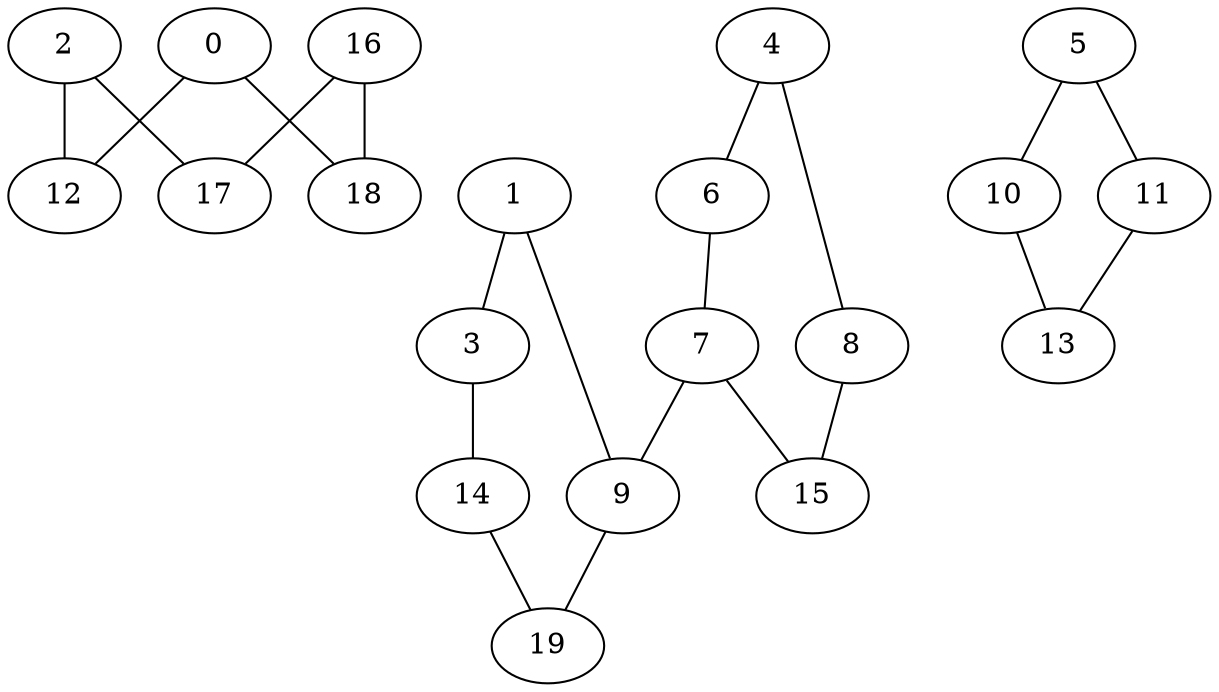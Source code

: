 graph "sampletest150-mod4_image5.bmp" {
	0	 [type=corner,
		x=450,
		y=545];
	12	 [type=corner,
		x=87,
		y=532];
	0 -- 12	 [angle0=".04",
		frequency=1,
		type0=line];
	18	 [type=corner,
		x=455,
		y=229];
	0 -- 18	 [angle0="-1.55",
		frequency=1,
		type0=line];
	1	 [type=corner,
		x=315,
		y=156];
	3	 [type=corner,
		x=201,
		y=140];
	1 -- 3	 [angle0=".14",
		frequency=1,
		type0=line];
	9	 [type=intersection,
		x=311,
		y=241];
	1 -- 9	 [angle0="-1.52",
		frequency=1,
		type0=line];
	2	 [type=corner,
		x=101,
		y=214];
	2 -- 12	 [angle0="-1.53",
		frequency=1,
		type0=line];
	17	 [type=corner,
		x=92,
		y="-25"];
	2 -- 17	 [angle0="1.53",
		frequency=1,
		type0=line];
	14	 [type=corner,
		x=211,
		y=213];
	3 -- 14	 [angle0="1.43",
		frequency=1,
		type0=line];
	4	 [type=corner,
		x=207,
		y=373];
	6	 [type=corner,
		x=320,
		y=357];
	4 -- 6	 [angle0="-.14",
		frequency=1,
		type0=line];
	8	 [type=corner,
		x=215,
		y=287];
	4 -- 8	 [angle0="-1.48",
		frequency=1,
		type0=line];
	5	 [type=corner,
		x=341,
		y=405];
	10	 [type=corner,
		x=161,
		y=402];
	5 -- 10	 [angle0=".02",
		frequency=1,
		type0=line];
	11	 [type=corner,
		x=352,
		y=121];
	5 -- 11	 [angle0="-1.53",
		frequency=1,
		type0=line];
	7	 [type=intersection,
		x=311,
		y=274];
	6 -- 7	 [angle0="1.46",
		frequency=1,
		type0=line];
	7 -- 9	 [angle0="1.57",
		frequency=1,
		type0=line];
	15	 [type=corner,
		x=214,
		y=266];
	7 -- 15	 [angle0=".08",
		frequency=1,
		type0=line];
	8 -- 15	 [angle0="1.52",
		frequency=1,
		type0=line];
	19	 [type=corner,
		x=238,
		y=243];
	9 -- 19	 [angle0="-.03",
		frequency=1,
		type0=line];
	13	 [type=corner,
		x=174,
		y=121];
	10 -- 13	 [angle0="-1.52",
		frequency=1,
		type0=line];
	11 -- 13	 [angle0=".00",
		frequency=1,
		type0=line];
	14 -- 19	 [angle0=".84",
		frequency=1,
		type0=line];
	16	 [type=corner,
		x=422,
		y="-31"];
	16 -- 17	 [angle0="-.02",
		frequency=1,
		type0=line];
	16 -- 18	 [angle0="1.44",
		frequency=1,
		type0=line];
}

